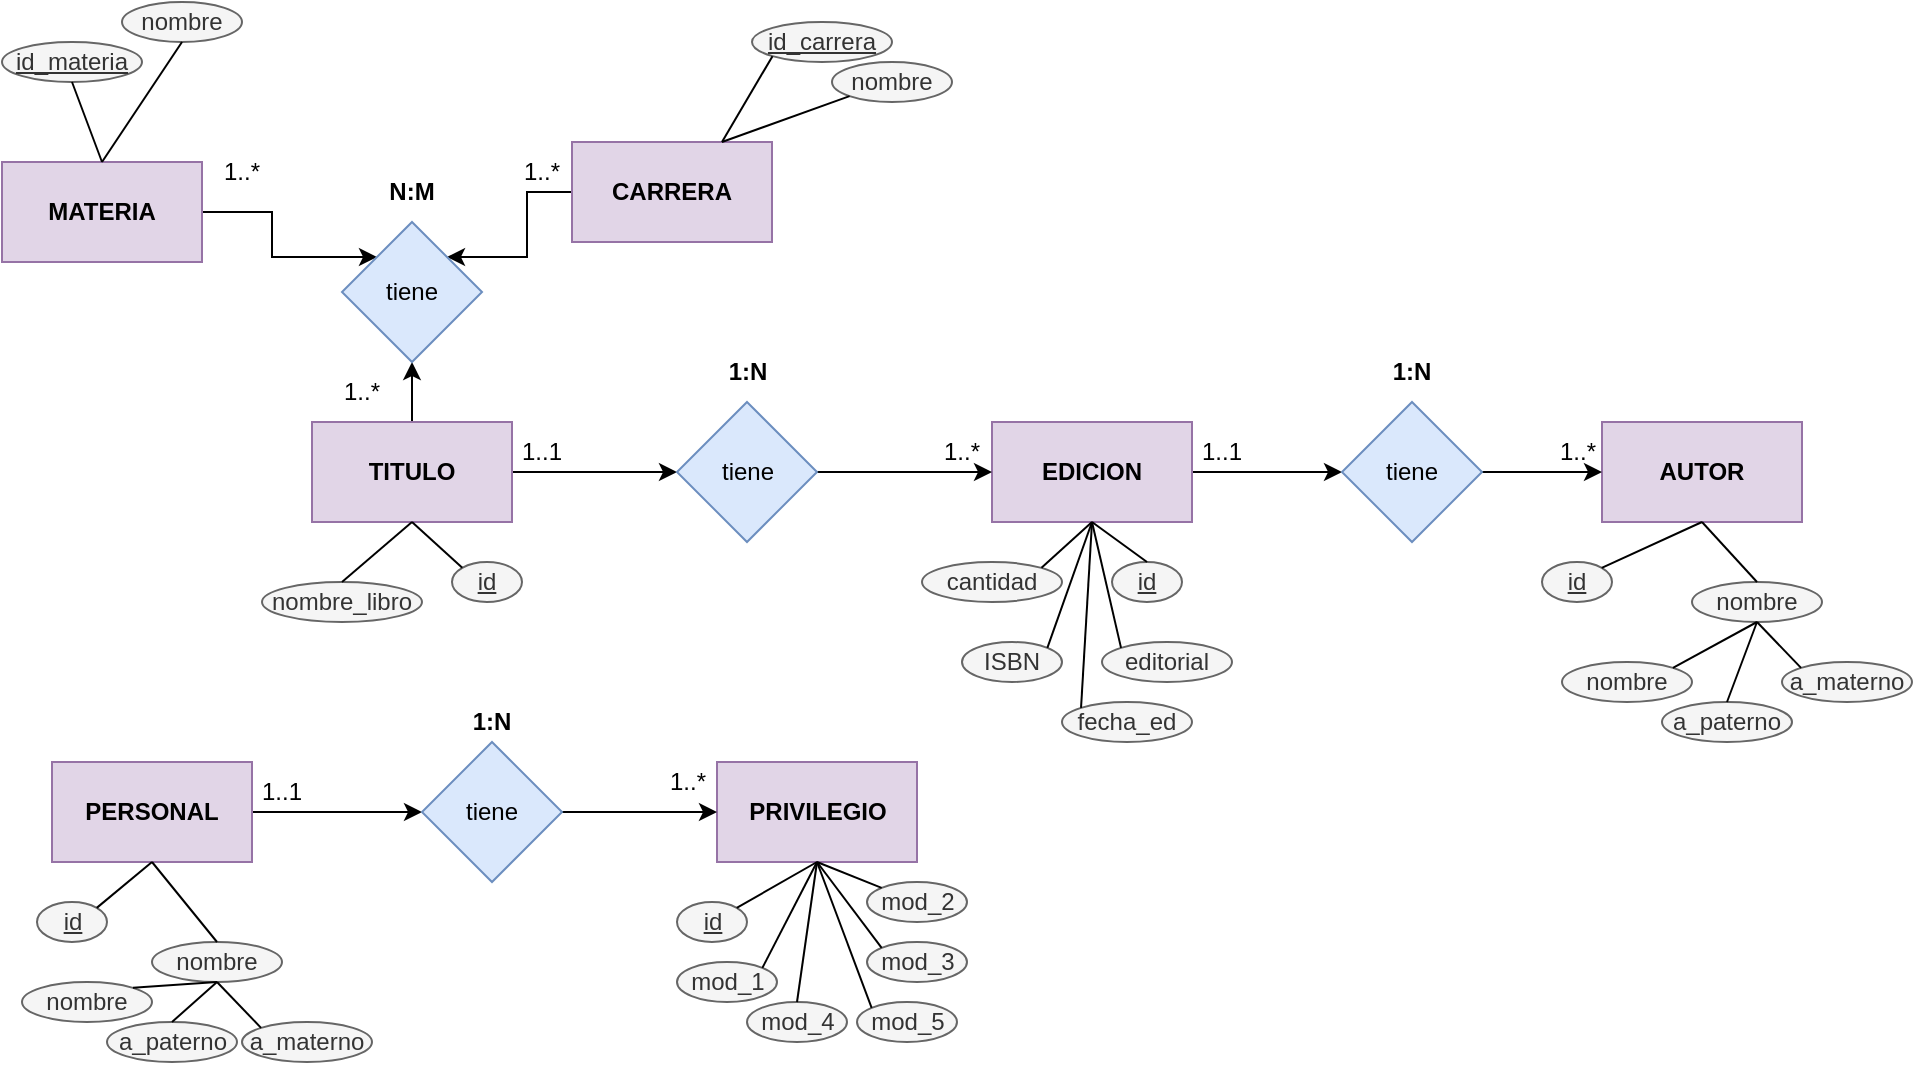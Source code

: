 <mxfile version="22.0.8" type="github">
  <diagram name="Página-1" id="HSlP6FoqzkFBQRf3kzmR">
    <mxGraphModel dx="1127" dy="504" grid="1" gridSize="10" guides="1" tooltips="1" connect="1" arrows="1" fold="1" page="1" pageScale="1" pageWidth="1920" pageHeight="1200" math="0" shadow="0">
      <root>
        <mxCell id="0" />
        <mxCell id="1" parent="0" />
        <mxCell id="H_gzaQT-T3fIODqOxsTe-75" style="edgeStyle=orthogonalEdgeStyle;rounded=0;orthogonalLoop=1;jettySize=auto;html=1;exitX=1;exitY=0.5;exitDx=0;exitDy=0;entryX=0;entryY=0.5;entryDx=0;entryDy=0;" edge="1" parent="1" source="H_gzaQT-T3fIODqOxsTe-1" target="H_gzaQT-T3fIODqOxsTe-74">
          <mxGeometry relative="1" as="geometry" />
        </mxCell>
        <mxCell id="H_gzaQT-T3fIODqOxsTe-80" style="edgeStyle=orthogonalEdgeStyle;rounded=0;orthogonalLoop=1;jettySize=auto;html=1;exitX=0.5;exitY=0;exitDx=0;exitDy=0;entryX=0.5;entryY=1;entryDx=0;entryDy=0;" edge="1" parent="1" source="H_gzaQT-T3fIODqOxsTe-1" target="H_gzaQT-T3fIODqOxsTe-77">
          <mxGeometry relative="1" as="geometry" />
        </mxCell>
        <mxCell id="H_gzaQT-T3fIODqOxsTe-1" value="TITULO" style="rounded=0;whiteSpace=wrap;html=1;fillColor=#e1d5e7;strokeColor=#9673a6;fontStyle=1" vertex="1" parent="1">
          <mxGeometry x="445" y="210" width="100" height="50" as="geometry" />
        </mxCell>
        <mxCell id="H_gzaQT-T3fIODqOxsTe-85" style="edgeStyle=orthogonalEdgeStyle;rounded=0;orthogonalLoop=1;jettySize=auto;html=1;exitX=1;exitY=0.5;exitDx=0;exitDy=0;entryX=0;entryY=0.5;entryDx=0;entryDy=0;" edge="1" parent="1" source="H_gzaQT-T3fIODqOxsTe-2" target="H_gzaQT-T3fIODqOxsTe-84">
          <mxGeometry relative="1" as="geometry" />
        </mxCell>
        <mxCell id="H_gzaQT-T3fIODqOxsTe-2" value="PERSONAL" style="rounded=0;whiteSpace=wrap;html=1;fillColor=#e1d5e7;strokeColor=#9673a6;fontStyle=1" vertex="1" parent="1">
          <mxGeometry x="315" y="380" width="100" height="50" as="geometry" />
        </mxCell>
        <mxCell id="H_gzaQT-T3fIODqOxsTe-78" style="edgeStyle=orthogonalEdgeStyle;rounded=0;orthogonalLoop=1;jettySize=auto;html=1;exitX=0;exitY=0.5;exitDx=0;exitDy=0;entryX=1;entryY=0;entryDx=0;entryDy=0;" edge="1" parent="1" source="H_gzaQT-T3fIODqOxsTe-3" target="H_gzaQT-T3fIODqOxsTe-77">
          <mxGeometry relative="1" as="geometry" />
        </mxCell>
        <mxCell id="H_gzaQT-T3fIODqOxsTe-3" value="CARRERA" style="rounded=0;whiteSpace=wrap;html=1;fillColor=#e1d5e7;strokeColor=#9673a6;fontStyle=1" vertex="1" parent="1">
          <mxGeometry x="575" y="70" width="100" height="50" as="geometry" />
        </mxCell>
        <mxCell id="H_gzaQT-T3fIODqOxsTe-79" style="edgeStyle=orthogonalEdgeStyle;rounded=0;orthogonalLoop=1;jettySize=auto;html=1;exitX=1;exitY=0.5;exitDx=0;exitDy=0;entryX=0;entryY=0;entryDx=0;entryDy=0;" edge="1" parent="1" source="H_gzaQT-T3fIODqOxsTe-4" target="H_gzaQT-T3fIODqOxsTe-77">
          <mxGeometry relative="1" as="geometry" />
        </mxCell>
        <mxCell id="H_gzaQT-T3fIODqOxsTe-4" value="MATERIA" style="rounded=0;whiteSpace=wrap;html=1;fillColor=#e1d5e7;strokeColor=#9673a6;fontStyle=1" vertex="1" parent="1">
          <mxGeometry x="290" y="80" width="100" height="50" as="geometry" />
        </mxCell>
        <mxCell id="H_gzaQT-T3fIODqOxsTe-6" value="id_materia" style="ellipse;whiteSpace=wrap;html=1;fillColor=#f5f5f5;strokeColor=#666666;fontColor=#333333;fontStyle=4" vertex="1" parent="1">
          <mxGeometry x="290" y="20" width="70" height="20" as="geometry" />
        </mxCell>
        <mxCell id="H_gzaQT-T3fIODqOxsTe-7" value="nombre" style="ellipse;whiteSpace=wrap;html=1;fillColor=#f5f5f5;strokeColor=#666666;fontColor=#333333;" vertex="1" parent="1">
          <mxGeometry x="350" width="60" height="20" as="geometry" />
        </mxCell>
        <mxCell id="H_gzaQT-T3fIODqOxsTe-11" value="nombre" style="ellipse;whiteSpace=wrap;html=1;fillColor=#f5f5f5;strokeColor=#666666;fontColor=#333333;" vertex="1" parent="1">
          <mxGeometry x="705" y="30" width="60" height="20" as="geometry" />
        </mxCell>
        <mxCell id="H_gzaQT-T3fIODqOxsTe-12" value="nombre_libro" style="ellipse;whiteSpace=wrap;html=1;fillColor=#f5f5f5;strokeColor=#666666;fontColor=#333333;" vertex="1" parent="1">
          <mxGeometry x="420" y="290" width="80" height="20" as="geometry" />
        </mxCell>
        <mxCell id="H_gzaQT-T3fIODqOxsTe-16" value="fecha_ed" style="ellipse;whiteSpace=wrap;html=1;fillColor=#f5f5f5;strokeColor=#666666;fontColor=#333333;" vertex="1" parent="1">
          <mxGeometry x="820" y="350" width="65" height="20" as="geometry" />
        </mxCell>
        <mxCell id="H_gzaQT-T3fIODqOxsTe-18" value="cantidad" style="ellipse;whiteSpace=wrap;html=1;fillColor=#f5f5f5;strokeColor=#666666;fontColor=#333333;" vertex="1" parent="1">
          <mxGeometry x="750" y="280" width="70" height="20" as="geometry" />
        </mxCell>
        <mxCell id="H_gzaQT-T3fIODqOxsTe-20" value="id" style="ellipse;whiteSpace=wrap;html=1;fillColor=#f5f5f5;strokeColor=#666666;fontColor=#333333;fontStyle=4" vertex="1" parent="1">
          <mxGeometry x="1060" y="280" width="35" height="20" as="geometry" />
        </mxCell>
        <mxCell id="H_gzaQT-T3fIODqOxsTe-21" value="id_carrera" style="ellipse;whiteSpace=wrap;html=1;fillColor=#f5f5f5;strokeColor=#666666;fontColor=#333333;fontStyle=4" vertex="1" parent="1">
          <mxGeometry x="665" y="10" width="70" height="20" as="geometry" />
        </mxCell>
        <mxCell id="H_gzaQT-T3fIODqOxsTe-22" value="PRIVILEGIO" style="rounded=0;whiteSpace=wrap;html=1;fillColor=#e1d5e7;strokeColor=#9673a6;fontStyle=1" vertex="1" parent="1">
          <mxGeometry x="647.5" y="380" width="100" height="50" as="geometry" />
        </mxCell>
        <mxCell id="H_gzaQT-T3fIODqOxsTe-82" style="edgeStyle=orthogonalEdgeStyle;rounded=0;orthogonalLoop=1;jettySize=auto;html=1;exitX=1;exitY=0.5;exitDx=0;exitDy=0;entryX=0;entryY=0.5;entryDx=0;entryDy=0;" edge="1" parent="1" source="H_gzaQT-T3fIODqOxsTe-23" target="H_gzaQT-T3fIODqOxsTe-81">
          <mxGeometry relative="1" as="geometry" />
        </mxCell>
        <mxCell id="H_gzaQT-T3fIODqOxsTe-23" value="EDICION" style="rounded=0;whiteSpace=wrap;html=1;fillColor=#e1d5e7;strokeColor=#9673a6;fontStyle=1" vertex="1" parent="1">
          <mxGeometry x="785" y="210" width="100" height="50" as="geometry" />
        </mxCell>
        <mxCell id="H_gzaQT-T3fIODqOxsTe-25" value="AUTOR" style="rounded=0;whiteSpace=wrap;html=1;fillColor=#e1d5e7;strokeColor=#9673a6;fontStyle=1" vertex="1" parent="1">
          <mxGeometry x="1090" y="210" width="100" height="50" as="geometry" />
        </mxCell>
        <mxCell id="H_gzaQT-T3fIODqOxsTe-26" value="ISBN" style="ellipse;whiteSpace=wrap;html=1;fillColor=#f5f5f5;strokeColor=#666666;fontColor=#333333;" vertex="1" parent="1">
          <mxGeometry x="770" y="320" width="50" height="20" as="geometry" />
        </mxCell>
        <mxCell id="H_gzaQT-T3fIODqOxsTe-27" value="editorial" style="ellipse;whiteSpace=wrap;html=1;fillColor=#f5f5f5;strokeColor=#666666;fontColor=#333333;" vertex="1" parent="1">
          <mxGeometry x="840" y="320" width="65" height="20" as="geometry" />
        </mxCell>
        <mxCell id="H_gzaQT-T3fIODqOxsTe-28" value="a_paterno" style="ellipse;whiteSpace=wrap;html=1;fillColor=#f5f5f5;strokeColor=#666666;fontColor=#333333;" vertex="1" parent="1">
          <mxGeometry x="1120" y="350" width="65" height="20" as="geometry" />
        </mxCell>
        <mxCell id="H_gzaQT-T3fIODqOxsTe-29" value="a_materno" style="ellipse;whiteSpace=wrap;html=1;fillColor=#f5f5f5;strokeColor=#666666;fontColor=#333333;" vertex="1" parent="1">
          <mxGeometry x="1180" y="330" width="65" height="20" as="geometry" />
        </mxCell>
        <mxCell id="H_gzaQT-T3fIODqOxsTe-30" value="nombre" style="ellipse;whiteSpace=wrap;html=1;fillColor=#f5f5f5;strokeColor=#666666;fontColor=#333333;" vertex="1" parent="1">
          <mxGeometry x="1070" y="330" width="65" height="20" as="geometry" />
        </mxCell>
        <mxCell id="H_gzaQT-T3fIODqOxsTe-31" value="nombre" style="ellipse;whiteSpace=wrap;html=1;fillColor=#f5f5f5;strokeColor=#666666;fontColor=#333333;" vertex="1" parent="1">
          <mxGeometry x="1135" y="290" width="65" height="20" as="geometry" />
        </mxCell>
        <mxCell id="H_gzaQT-T3fIODqOxsTe-32" value="id" style="ellipse;whiteSpace=wrap;html=1;fillColor=#f5f5f5;strokeColor=#666666;fontColor=#333333;fontStyle=4" vertex="1" parent="1">
          <mxGeometry x="845" y="280" width="35" height="20" as="geometry" />
        </mxCell>
        <mxCell id="H_gzaQT-T3fIODqOxsTe-34" value="id" style="ellipse;whiteSpace=wrap;html=1;fillColor=#f5f5f5;strokeColor=#666666;fontColor=#333333;fontStyle=4" vertex="1" parent="1">
          <mxGeometry x="515" y="280" width="35" height="20" as="geometry" />
        </mxCell>
        <mxCell id="H_gzaQT-T3fIODqOxsTe-35" value="id" style="ellipse;whiteSpace=wrap;html=1;fillColor=#f5f5f5;strokeColor=#666666;fontColor=#333333;fontStyle=4" vertex="1" parent="1">
          <mxGeometry x="307.5" y="450" width="35" height="20" as="geometry" />
        </mxCell>
        <mxCell id="H_gzaQT-T3fIODqOxsTe-36" value="a_paterno" style="ellipse;whiteSpace=wrap;html=1;fillColor=#f5f5f5;strokeColor=#666666;fontColor=#333333;" vertex="1" parent="1">
          <mxGeometry x="342.5" y="510" width="65" height="20" as="geometry" />
        </mxCell>
        <mxCell id="H_gzaQT-T3fIODqOxsTe-37" value="a_materno" style="ellipse;whiteSpace=wrap;html=1;fillColor=#f5f5f5;strokeColor=#666666;fontColor=#333333;" vertex="1" parent="1">
          <mxGeometry x="410" y="510" width="65" height="20" as="geometry" />
        </mxCell>
        <mxCell id="H_gzaQT-T3fIODqOxsTe-38" value="nombre" style="ellipse;whiteSpace=wrap;html=1;fillColor=#f5f5f5;strokeColor=#666666;fontColor=#333333;" vertex="1" parent="1">
          <mxGeometry x="300" y="490" width="65" height="20" as="geometry" />
        </mxCell>
        <mxCell id="H_gzaQT-T3fIODqOxsTe-39" value="nombre" style="ellipse;whiteSpace=wrap;html=1;fillColor=#f5f5f5;strokeColor=#666666;fontColor=#333333;" vertex="1" parent="1">
          <mxGeometry x="365" y="470" width="65" height="20" as="geometry" />
        </mxCell>
        <mxCell id="H_gzaQT-T3fIODqOxsTe-40" value="id" style="ellipse;whiteSpace=wrap;html=1;fillColor=#f5f5f5;strokeColor=#666666;fontColor=#333333;fontStyle=4" vertex="1" parent="1">
          <mxGeometry x="627.5" y="450" width="35" height="20" as="geometry" />
        </mxCell>
        <mxCell id="H_gzaQT-T3fIODqOxsTe-41" value="mod_1" style="ellipse;whiteSpace=wrap;html=1;fillColor=#f5f5f5;strokeColor=#666666;fontColor=#333333;fontStyle=0" vertex="1" parent="1">
          <mxGeometry x="627.5" y="480" width="50" height="20" as="geometry" />
        </mxCell>
        <mxCell id="H_gzaQT-T3fIODqOxsTe-42" value="mod_2" style="ellipse;whiteSpace=wrap;html=1;fillColor=#f5f5f5;strokeColor=#666666;fontColor=#333333;fontStyle=0" vertex="1" parent="1">
          <mxGeometry x="722.5" y="440" width="50" height="20" as="geometry" />
        </mxCell>
        <mxCell id="H_gzaQT-T3fIODqOxsTe-43" value="mod_3" style="ellipse;whiteSpace=wrap;html=1;fillColor=#f5f5f5;strokeColor=#666666;fontColor=#333333;fontStyle=0" vertex="1" parent="1">
          <mxGeometry x="722.5" y="470" width="50" height="20" as="geometry" />
        </mxCell>
        <mxCell id="H_gzaQT-T3fIODqOxsTe-44" value="mod_4" style="ellipse;whiteSpace=wrap;html=1;fillColor=#f5f5f5;strokeColor=#666666;fontColor=#333333;fontStyle=0" vertex="1" parent="1">
          <mxGeometry x="662.5" y="500" width="50" height="20" as="geometry" />
        </mxCell>
        <mxCell id="H_gzaQT-T3fIODqOxsTe-45" value="mod_5" style="ellipse;whiteSpace=wrap;html=1;fillColor=#f5f5f5;strokeColor=#666666;fontColor=#333333;fontStyle=0" vertex="1" parent="1">
          <mxGeometry x="717.5" y="500" width="50" height="20" as="geometry" />
        </mxCell>
        <mxCell id="H_gzaQT-T3fIODqOxsTe-46" value="" style="endArrow=none;html=1;rounded=0;entryX=0.5;entryY=1;entryDx=0;entryDy=0;exitX=0.5;exitY=0;exitDx=0;exitDy=0;" edge="1" parent="1" source="H_gzaQT-T3fIODqOxsTe-4" target="H_gzaQT-T3fIODqOxsTe-6">
          <mxGeometry width="50" height="50" relative="1" as="geometry">
            <mxPoint x="460" y="150" as="sourcePoint" />
            <mxPoint x="510" y="100" as="targetPoint" />
          </mxGeometry>
        </mxCell>
        <mxCell id="H_gzaQT-T3fIODqOxsTe-47" value="" style="endArrow=none;html=1;rounded=0;entryX=0.5;entryY=1;entryDx=0;entryDy=0;exitX=0.5;exitY=0;exitDx=0;exitDy=0;" edge="1" parent="1" source="H_gzaQT-T3fIODqOxsTe-4" target="H_gzaQT-T3fIODqOxsTe-7">
          <mxGeometry width="50" height="50" relative="1" as="geometry">
            <mxPoint x="350" y="90" as="sourcePoint" />
            <mxPoint x="335" y="50" as="targetPoint" />
          </mxGeometry>
        </mxCell>
        <mxCell id="H_gzaQT-T3fIODqOxsTe-48" value="" style="endArrow=none;html=1;rounded=0;entryX=0;entryY=1;entryDx=0;entryDy=0;exitX=0.75;exitY=0;exitDx=0;exitDy=0;" edge="1" parent="1" source="H_gzaQT-T3fIODqOxsTe-3" target="H_gzaQT-T3fIODqOxsTe-11">
          <mxGeometry width="50" height="50" relative="1" as="geometry">
            <mxPoint x="685" y="140" as="sourcePoint" />
            <mxPoint x="735" y="90" as="targetPoint" />
          </mxGeometry>
        </mxCell>
        <mxCell id="H_gzaQT-T3fIODqOxsTe-49" value="" style="endArrow=none;html=1;rounded=0;entryX=0;entryY=1;entryDx=0;entryDy=0;exitX=0.75;exitY=0;exitDx=0;exitDy=0;" edge="1" parent="1" source="H_gzaQT-T3fIODqOxsTe-3" target="H_gzaQT-T3fIODqOxsTe-21">
          <mxGeometry width="50" height="50" relative="1" as="geometry">
            <mxPoint x="660" y="80" as="sourcePoint" />
            <mxPoint x="745" y="60" as="targetPoint" />
          </mxGeometry>
        </mxCell>
        <mxCell id="H_gzaQT-T3fIODqOxsTe-50" value="" style="endArrow=none;html=1;rounded=0;entryX=0.5;entryY=1;entryDx=0;entryDy=0;exitX=0.5;exitY=0;exitDx=0;exitDy=0;" edge="1" parent="1" source="H_gzaQT-T3fIODqOxsTe-12" target="H_gzaQT-T3fIODqOxsTe-1">
          <mxGeometry width="50" height="50" relative="1" as="geometry">
            <mxPoint x="470" y="310" as="sourcePoint" />
            <mxPoint x="520" y="260" as="targetPoint" />
          </mxGeometry>
        </mxCell>
        <mxCell id="H_gzaQT-T3fIODqOxsTe-51" value="" style="endArrow=none;html=1;rounded=0;entryX=0.5;entryY=1;entryDx=0;entryDy=0;exitX=0;exitY=0;exitDx=0;exitDy=0;" edge="1" parent="1" source="H_gzaQT-T3fIODqOxsTe-34" target="H_gzaQT-T3fIODqOxsTe-1">
          <mxGeometry width="50" height="50" relative="1" as="geometry">
            <mxPoint x="470" y="300" as="sourcePoint" />
            <mxPoint x="506" y="276" as="targetPoint" />
          </mxGeometry>
        </mxCell>
        <mxCell id="H_gzaQT-T3fIODqOxsTe-52" value="" style="endArrow=none;html=1;rounded=0;entryX=0.5;entryY=1;entryDx=0;entryDy=0;exitX=0.5;exitY=0;exitDx=0;exitDy=0;" edge="1" parent="1" source="H_gzaQT-T3fIODqOxsTe-32" target="H_gzaQT-T3fIODqOxsTe-23">
          <mxGeometry width="50" height="50" relative="1" as="geometry">
            <mxPoint x="830" y="310" as="sourcePoint" />
            <mxPoint x="880" y="260" as="targetPoint" />
          </mxGeometry>
        </mxCell>
        <mxCell id="H_gzaQT-T3fIODqOxsTe-53" value="" style="endArrow=none;html=1;rounded=0;entryX=0.5;entryY=1;entryDx=0;entryDy=0;exitX=1;exitY=0;exitDx=0;exitDy=0;" edge="1" parent="1" source="H_gzaQT-T3fIODqOxsTe-18" target="H_gzaQT-T3fIODqOxsTe-23">
          <mxGeometry width="50" height="50" relative="1" as="geometry">
            <mxPoint x="873" y="290" as="sourcePoint" />
            <mxPoint x="845" y="270" as="targetPoint" />
          </mxGeometry>
        </mxCell>
        <mxCell id="H_gzaQT-T3fIODqOxsTe-54" value="" style="endArrow=none;html=1;rounded=0;entryX=0.5;entryY=1;entryDx=0;entryDy=0;exitX=0;exitY=0;exitDx=0;exitDy=0;" edge="1" parent="1" source="H_gzaQT-T3fIODqOxsTe-27" target="H_gzaQT-T3fIODqOxsTe-23">
          <mxGeometry width="50" height="50" relative="1" as="geometry">
            <mxPoint x="820" y="293" as="sourcePoint" />
            <mxPoint x="845" y="270" as="targetPoint" />
          </mxGeometry>
        </mxCell>
        <mxCell id="H_gzaQT-T3fIODqOxsTe-56" value="" style="endArrow=none;html=1;rounded=0;entryX=0.5;entryY=1;entryDx=0;entryDy=0;exitX=0;exitY=0;exitDx=0;exitDy=0;" edge="1" parent="1" source="H_gzaQT-T3fIODqOxsTe-16" target="H_gzaQT-T3fIODqOxsTe-23">
          <mxGeometry width="50" height="50" relative="1" as="geometry">
            <mxPoint x="859" y="333" as="sourcePoint" />
            <mxPoint x="845" y="270" as="targetPoint" />
          </mxGeometry>
        </mxCell>
        <mxCell id="H_gzaQT-T3fIODqOxsTe-57" value="" style="endArrow=none;html=1;rounded=0;entryX=0.5;entryY=1;entryDx=0;entryDy=0;exitX=1;exitY=0;exitDx=0;exitDy=0;" edge="1" parent="1" source="H_gzaQT-T3fIODqOxsTe-26" target="H_gzaQT-T3fIODqOxsTe-23">
          <mxGeometry width="50" height="50" relative="1" as="geometry">
            <mxPoint x="839" y="363" as="sourcePoint" />
            <mxPoint x="845" y="270" as="targetPoint" />
          </mxGeometry>
        </mxCell>
        <mxCell id="H_gzaQT-T3fIODqOxsTe-58" value="" style="endArrow=none;html=1;rounded=0;entryX=0.5;entryY=1;entryDx=0;entryDy=0;exitX=1;exitY=0;exitDx=0;exitDy=0;" edge="1" parent="1" source="H_gzaQT-T3fIODqOxsTe-20" target="H_gzaQT-T3fIODqOxsTe-25">
          <mxGeometry width="50" height="50" relative="1" as="geometry">
            <mxPoint x="1070" y="310" as="sourcePoint" />
            <mxPoint x="1120" y="260" as="targetPoint" />
          </mxGeometry>
        </mxCell>
        <mxCell id="H_gzaQT-T3fIODqOxsTe-59" value="" style="endArrow=none;html=1;rounded=0;entryX=0.5;entryY=1;entryDx=0;entryDy=0;exitX=0.5;exitY=0;exitDx=0;exitDy=0;" edge="1" parent="1" source="H_gzaQT-T3fIODqOxsTe-31" target="H_gzaQT-T3fIODqOxsTe-25">
          <mxGeometry width="50" height="50" relative="1" as="geometry">
            <mxPoint x="1100" y="293" as="sourcePoint" />
            <mxPoint x="1150" y="270" as="targetPoint" />
          </mxGeometry>
        </mxCell>
        <mxCell id="H_gzaQT-T3fIODqOxsTe-60" value="" style="endArrow=none;html=1;rounded=0;entryX=0.5;entryY=1;entryDx=0;entryDy=0;exitX=0.5;exitY=0;exitDx=0;exitDy=0;" edge="1" parent="1" source="H_gzaQT-T3fIODqOxsTe-28" target="H_gzaQT-T3fIODqOxsTe-31">
          <mxGeometry width="50" height="50" relative="1" as="geometry">
            <mxPoint x="1178" y="300" as="sourcePoint" />
            <mxPoint x="1150" y="270" as="targetPoint" />
          </mxGeometry>
        </mxCell>
        <mxCell id="H_gzaQT-T3fIODqOxsTe-61" value="" style="endArrow=none;html=1;rounded=0;entryX=0.5;entryY=1;entryDx=0;entryDy=0;exitX=1;exitY=0;exitDx=0;exitDy=0;" edge="1" parent="1" source="H_gzaQT-T3fIODqOxsTe-30" target="H_gzaQT-T3fIODqOxsTe-31">
          <mxGeometry width="50" height="50" relative="1" as="geometry">
            <mxPoint x="1163" y="360" as="sourcePoint" />
            <mxPoint x="1178" y="320" as="targetPoint" />
          </mxGeometry>
        </mxCell>
        <mxCell id="H_gzaQT-T3fIODqOxsTe-62" value="" style="endArrow=none;html=1;rounded=0;entryX=0.5;entryY=1;entryDx=0;entryDy=0;exitX=0;exitY=0;exitDx=0;exitDy=0;" edge="1" parent="1" source="H_gzaQT-T3fIODqOxsTe-29" target="H_gzaQT-T3fIODqOxsTe-31">
          <mxGeometry width="50" height="50" relative="1" as="geometry">
            <mxPoint x="1136" y="343" as="sourcePoint" />
            <mxPoint x="1178" y="320" as="targetPoint" />
          </mxGeometry>
        </mxCell>
        <mxCell id="H_gzaQT-T3fIODqOxsTe-63" value="" style="endArrow=none;html=1;rounded=0;entryX=0.5;entryY=1;entryDx=0;entryDy=0;exitX=1;exitY=0;exitDx=0;exitDy=0;" edge="1" parent="1" source="H_gzaQT-T3fIODqOxsTe-35" target="H_gzaQT-T3fIODqOxsTe-2">
          <mxGeometry width="50" height="50" relative="1" as="geometry">
            <mxPoint x="425" y="500" as="sourcePoint" />
            <mxPoint x="475" y="450" as="targetPoint" />
          </mxGeometry>
        </mxCell>
        <mxCell id="H_gzaQT-T3fIODqOxsTe-64" value="" style="endArrow=none;html=1;rounded=0;entryX=0.5;entryY=1;entryDx=0;entryDy=0;exitX=0.5;exitY=0;exitDx=0;exitDy=0;" edge="1" parent="1" source="H_gzaQT-T3fIODqOxsTe-39" target="H_gzaQT-T3fIODqOxsTe-2">
          <mxGeometry width="50" height="50" relative="1" as="geometry">
            <mxPoint x="347" y="463" as="sourcePoint" />
            <mxPoint x="375" y="440" as="targetPoint" />
          </mxGeometry>
        </mxCell>
        <mxCell id="H_gzaQT-T3fIODqOxsTe-65" value="" style="endArrow=none;html=1;rounded=0;entryX=0.5;entryY=1;entryDx=0;entryDy=0;exitX=1;exitY=0;exitDx=0;exitDy=0;" edge="1" parent="1" source="H_gzaQT-T3fIODqOxsTe-38" target="H_gzaQT-T3fIODqOxsTe-39">
          <mxGeometry width="50" height="50" relative="1" as="geometry">
            <mxPoint x="408" y="480" as="sourcePoint" />
            <mxPoint x="375" y="440" as="targetPoint" />
          </mxGeometry>
        </mxCell>
        <mxCell id="H_gzaQT-T3fIODqOxsTe-66" value="" style="endArrow=none;html=1;rounded=0;entryX=0.5;entryY=1;entryDx=0;entryDy=0;exitX=0.5;exitY=0;exitDx=0;exitDy=0;" edge="1" parent="1" source="H_gzaQT-T3fIODqOxsTe-36" target="H_gzaQT-T3fIODqOxsTe-39">
          <mxGeometry width="50" height="50" relative="1" as="geometry">
            <mxPoint x="365" y="503" as="sourcePoint" />
            <mxPoint x="408" y="500" as="targetPoint" />
          </mxGeometry>
        </mxCell>
        <mxCell id="H_gzaQT-T3fIODqOxsTe-67" value="" style="endArrow=none;html=1;rounded=0;entryX=0.5;entryY=1;entryDx=0;entryDy=0;exitX=0;exitY=0;exitDx=0;exitDy=0;" edge="1" parent="1" source="H_gzaQT-T3fIODqOxsTe-37" target="H_gzaQT-T3fIODqOxsTe-39">
          <mxGeometry width="50" height="50" relative="1" as="geometry">
            <mxPoint x="385" y="520" as="sourcePoint" />
            <mxPoint x="408" y="500" as="targetPoint" />
          </mxGeometry>
        </mxCell>
        <mxCell id="H_gzaQT-T3fIODqOxsTe-68" value="" style="endArrow=none;html=1;rounded=0;entryX=0.5;entryY=1;entryDx=0;entryDy=0;exitX=1;exitY=0;exitDx=0;exitDy=0;" edge="1" parent="1" source="H_gzaQT-T3fIODqOxsTe-40" target="H_gzaQT-T3fIODqOxsTe-22">
          <mxGeometry width="50" height="50" relative="1" as="geometry">
            <mxPoint x="677.5" y="500" as="sourcePoint" />
            <mxPoint x="727.5" y="450" as="targetPoint" />
          </mxGeometry>
        </mxCell>
        <mxCell id="H_gzaQT-T3fIODqOxsTe-69" value="" style="endArrow=none;html=1;rounded=0;entryX=0.5;entryY=1;entryDx=0;entryDy=0;exitX=1;exitY=0;exitDx=0;exitDy=0;" edge="1" parent="1" source="H_gzaQT-T3fIODqOxsTe-41" target="H_gzaQT-T3fIODqOxsTe-22">
          <mxGeometry width="50" height="50" relative="1" as="geometry">
            <mxPoint x="667.5" y="463" as="sourcePoint" />
            <mxPoint x="707.5" y="440" as="targetPoint" />
          </mxGeometry>
        </mxCell>
        <mxCell id="H_gzaQT-T3fIODqOxsTe-70" value="" style="endArrow=none;html=1;rounded=0;entryX=0.5;entryY=1;entryDx=0;entryDy=0;exitX=0.5;exitY=0;exitDx=0;exitDy=0;" edge="1" parent="1" source="H_gzaQT-T3fIODqOxsTe-44" target="H_gzaQT-T3fIODqOxsTe-22">
          <mxGeometry width="50" height="50" relative="1" as="geometry">
            <mxPoint x="680.5" y="493" as="sourcePoint" />
            <mxPoint x="707.5" y="440" as="targetPoint" />
          </mxGeometry>
        </mxCell>
        <mxCell id="H_gzaQT-T3fIODqOxsTe-71" value="" style="endArrow=none;html=1;rounded=0;entryX=0.5;entryY=1;entryDx=0;entryDy=0;exitX=0;exitY=0;exitDx=0;exitDy=0;" edge="1" parent="1" source="H_gzaQT-T3fIODqOxsTe-42" target="H_gzaQT-T3fIODqOxsTe-22">
          <mxGeometry width="50" height="50" relative="1" as="geometry">
            <mxPoint x="697.5" y="510" as="sourcePoint" />
            <mxPoint x="707.5" y="440" as="targetPoint" />
          </mxGeometry>
        </mxCell>
        <mxCell id="H_gzaQT-T3fIODqOxsTe-72" value="" style="endArrow=none;html=1;rounded=0;entryX=0.5;entryY=1;entryDx=0;entryDy=0;exitX=0;exitY=0;exitDx=0;exitDy=0;" edge="1" parent="1" source="H_gzaQT-T3fIODqOxsTe-43" target="H_gzaQT-T3fIODqOxsTe-22">
          <mxGeometry width="50" height="50" relative="1" as="geometry">
            <mxPoint x="739.5" y="453" as="sourcePoint" />
            <mxPoint x="707.5" y="440" as="targetPoint" />
          </mxGeometry>
        </mxCell>
        <mxCell id="H_gzaQT-T3fIODqOxsTe-73" value="" style="endArrow=none;html=1;rounded=0;entryX=0.5;entryY=1;entryDx=0;entryDy=0;exitX=0;exitY=0;exitDx=0;exitDy=0;" edge="1" parent="1" source="H_gzaQT-T3fIODqOxsTe-45" target="H_gzaQT-T3fIODqOxsTe-22">
          <mxGeometry width="50" height="50" relative="1" as="geometry">
            <mxPoint x="697.5" y="510" as="sourcePoint" />
            <mxPoint x="707.5" y="440" as="targetPoint" />
          </mxGeometry>
        </mxCell>
        <mxCell id="H_gzaQT-T3fIODqOxsTe-76" style="edgeStyle=orthogonalEdgeStyle;rounded=0;orthogonalLoop=1;jettySize=auto;html=1;exitX=1;exitY=0.5;exitDx=0;exitDy=0;entryX=0;entryY=0.5;entryDx=0;entryDy=0;" edge="1" parent="1" source="H_gzaQT-T3fIODqOxsTe-74" target="H_gzaQT-T3fIODqOxsTe-23">
          <mxGeometry relative="1" as="geometry" />
        </mxCell>
        <mxCell id="H_gzaQT-T3fIODqOxsTe-74" value="tiene" style="rhombus;whiteSpace=wrap;html=1;fillColor=#dae8fc;strokeColor=#6c8ebf;" vertex="1" parent="1">
          <mxGeometry x="627.5" y="200" width="70" height="70" as="geometry" />
        </mxCell>
        <mxCell id="H_gzaQT-T3fIODqOxsTe-77" value="tiene" style="rhombus;whiteSpace=wrap;html=1;fillColor=#dae8fc;strokeColor=#6c8ebf;" vertex="1" parent="1">
          <mxGeometry x="460" y="110" width="70" height="70" as="geometry" />
        </mxCell>
        <mxCell id="H_gzaQT-T3fIODqOxsTe-83" style="edgeStyle=orthogonalEdgeStyle;rounded=0;orthogonalLoop=1;jettySize=auto;html=1;exitX=1;exitY=0.5;exitDx=0;exitDy=0;entryX=0;entryY=0.5;entryDx=0;entryDy=0;" edge="1" parent="1" source="H_gzaQT-T3fIODqOxsTe-81" target="H_gzaQT-T3fIODqOxsTe-25">
          <mxGeometry relative="1" as="geometry" />
        </mxCell>
        <mxCell id="H_gzaQT-T3fIODqOxsTe-81" value="tiene" style="rhombus;whiteSpace=wrap;html=1;fillColor=#dae8fc;strokeColor=#6c8ebf;" vertex="1" parent="1">
          <mxGeometry x="960" y="200" width="70" height="70" as="geometry" />
        </mxCell>
        <mxCell id="H_gzaQT-T3fIODqOxsTe-86" style="edgeStyle=orthogonalEdgeStyle;rounded=0;orthogonalLoop=1;jettySize=auto;html=1;exitX=1;exitY=0.5;exitDx=0;exitDy=0;entryX=0;entryY=0.5;entryDx=0;entryDy=0;" edge="1" parent="1" source="H_gzaQT-T3fIODqOxsTe-84" target="H_gzaQT-T3fIODqOxsTe-22">
          <mxGeometry relative="1" as="geometry" />
        </mxCell>
        <mxCell id="H_gzaQT-T3fIODqOxsTe-84" value="tiene" style="rhombus;whiteSpace=wrap;html=1;fillColor=#dae8fc;strokeColor=#6c8ebf;" vertex="1" parent="1">
          <mxGeometry x="500" y="370" width="70" height="70" as="geometry" />
        </mxCell>
        <mxCell id="H_gzaQT-T3fIODqOxsTe-90" value="1..*" style="text;html=1;strokeColor=none;fillColor=none;align=center;verticalAlign=middle;whiteSpace=wrap;rounded=0;" vertex="1" parent="1">
          <mxGeometry x="440" y="180" width="60" height="30" as="geometry" />
        </mxCell>
        <mxCell id="H_gzaQT-T3fIODqOxsTe-91" value="1..*" style="text;html=1;strokeColor=none;fillColor=none;align=center;verticalAlign=middle;whiteSpace=wrap;rounded=0;" vertex="1" parent="1">
          <mxGeometry x="380" y="70" width="60" height="30" as="geometry" />
        </mxCell>
        <mxCell id="H_gzaQT-T3fIODqOxsTe-92" value="1..*" style="text;html=1;strokeColor=none;fillColor=none;align=center;verticalAlign=middle;whiteSpace=wrap;rounded=0;" vertex="1" parent="1">
          <mxGeometry x="530" y="70" width="60" height="30" as="geometry" />
        </mxCell>
        <mxCell id="H_gzaQT-T3fIODqOxsTe-93" value="N:M" style="text;html=1;strokeColor=none;fillColor=none;align=center;verticalAlign=middle;whiteSpace=wrap;rounded=0;fontStyle=1" vertex="1" parent="1">
          <mxGeometry x="465" y="80" width="60" height="30" as="geometry" />
        </mxCell>
        <mxCell id="H_gzaQT-T3fIODqOxsTe-94" value="1:N" style="text;html=1;strokeColor=none;fillColor=none;align=center;verticalAlign=middle;whiteSpace=wrap;rounded=0;fontStyle=1" vertex="1" parent="1">
          <mxGeometry x="632.5" y="170" width="60" height="30" as="geometry" />
        </mxCell>
        <mxCell id="H_gzaQT-T3fIODqOxsTe-95" value="1..*" style="text;html=1;strokeColor=none;fillColor=none;align=center;verticalAlign=middle;whiteSpace=wrap;rounded=0;" vertex="1" parent="1">
          <mxGeometry x="740" y="210" width="60" height="30" as="geometry" />
        </mxCell>
        <mxCell id="H_gzaQT-T3fIODqOxsTe-96" value="1..1" style="text;html=1;strokeColor=none;fillColor=none;align=center;verticalAlign=middle;whiteSpace=wrap;rounded=0;" vertex="1" parent="1">
          <mxGeometry x="530" y="210" width="60" height="30" as="geometry" />
        </mxCell>
        <mxCell id="H_gzaQT-T3fIODqOxsTe-97" value="1:N" style="text;html=1;strokeColor=none;fillColor=none;align=center;verticalAlign=middle;whiteSpace=wrap;rounded=0;fontStyle=1" vertex="1" parent="1">
          <mxGeometry x="965" y="170" width="60" height="30" as="geometry" />
        </mxCell>
        <mxCell id="H_gzaQT-T3fIODqOxsTe-98" value="1..1" style="text;html=1;strokeColor=none;fillColor=none;align=center;verticalAlign=middle;whiteSpace=wrap;rounded=0;" vertex="1" parent="1">
          <mxGeometry x="870" y="210" width="60" height="30" as="geometry" />
        </mxCell>
        <mxCell id="H_gzaQT-T3fIODqOxsTe-99" value="1..*" style="text;html=1;strokeColor=none;fillColor=none;align=center;verticalAlign=middle;whiteSpace=wrap;rounded=0;" vertex="1" parent="1">
          <mxGeometry x="1047.5" y="210" width="60" height="30" as="geometry" />
        </mxCell>
        <mxCell id="H_gzaQT-T3fIODqOxsTe-100" value="1:N" style="text;html=1;strokeColor=none;fillColor=none;align=center;verticalAlign=middle;whiteSpace=wrap;rounded=0;fontStyle=1" vertex="1" parent="1">
          <mxGeometry x="505" y="345" width="60" height="30" as="geometry" />
        </mxCell>
        <mxCell id="H_gzaQT-T3fIODqOxsTe-102" value="1..1" style="text;html=1;strokeColor=none;fillColor=none;align=center;verticalAlign=middle;whiteSpace=wrap;rounded=0;" vertex="1" parent="1">
          <mxGeometry x="400" y="380" width="60" height="30" as="geometry" />
        </mxCell>
        <mxCell id="H_gzaQT-T3fIODqOxsTe-103" value="1..*" style="text;html=1;strokeColor=none;fillColor=none;align=center;verticalAlign=middle;whiteSpace=wrap;rounded=0;" vertex="1" parent="1">
          <mxGeometry x="602.5" y="375" width="60" height="30" as="geometry" />
        </mxCell>
      </root>
    </mxGraphModel>
  </diagram>
</mxfile>
